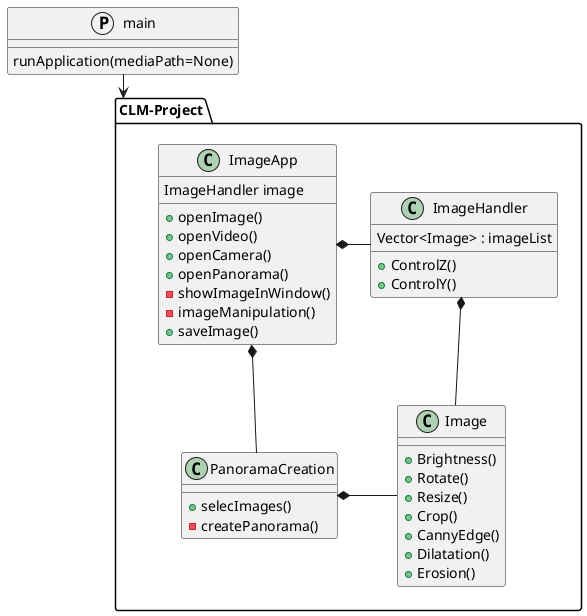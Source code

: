 @startuml
'https://plantuml.com/sequence-diagram
'https://plantuml.com/fr/class-diagram




protocol main {
    runApplication(mediaPath=None)
}

main  --> "CLM-Project"
package "CLM-Project" {
    class ImageApp{
    ImageHandler image
    +openImage()
    +openVideo()
    +openCamera()
    +openPanorama()
    -showImageInWindow()
    -imageManipulation()
   +saveImage()
    }

    class ImageHandler{
        Vector<Image> : imageList
        +ControlZ()
        +ControlY()
    }

    class Image{
        +Brightness()
    	+Rotate()
    	+Resize()
    	+Crop()
    	+CannyEdge()
        +Dilatation()
        +Erosion()
    }

    class PanoramaCreation{
        +selecImages()
        -createPanorama()
    }


    ImageApp *- ImageHandler
    ImageApp *-- PanoramaCreation
    ImageHandler *- Image
    PanoramaCreation *- Image





}
'note left of "Image"
'    fefg
'end note






@enduml